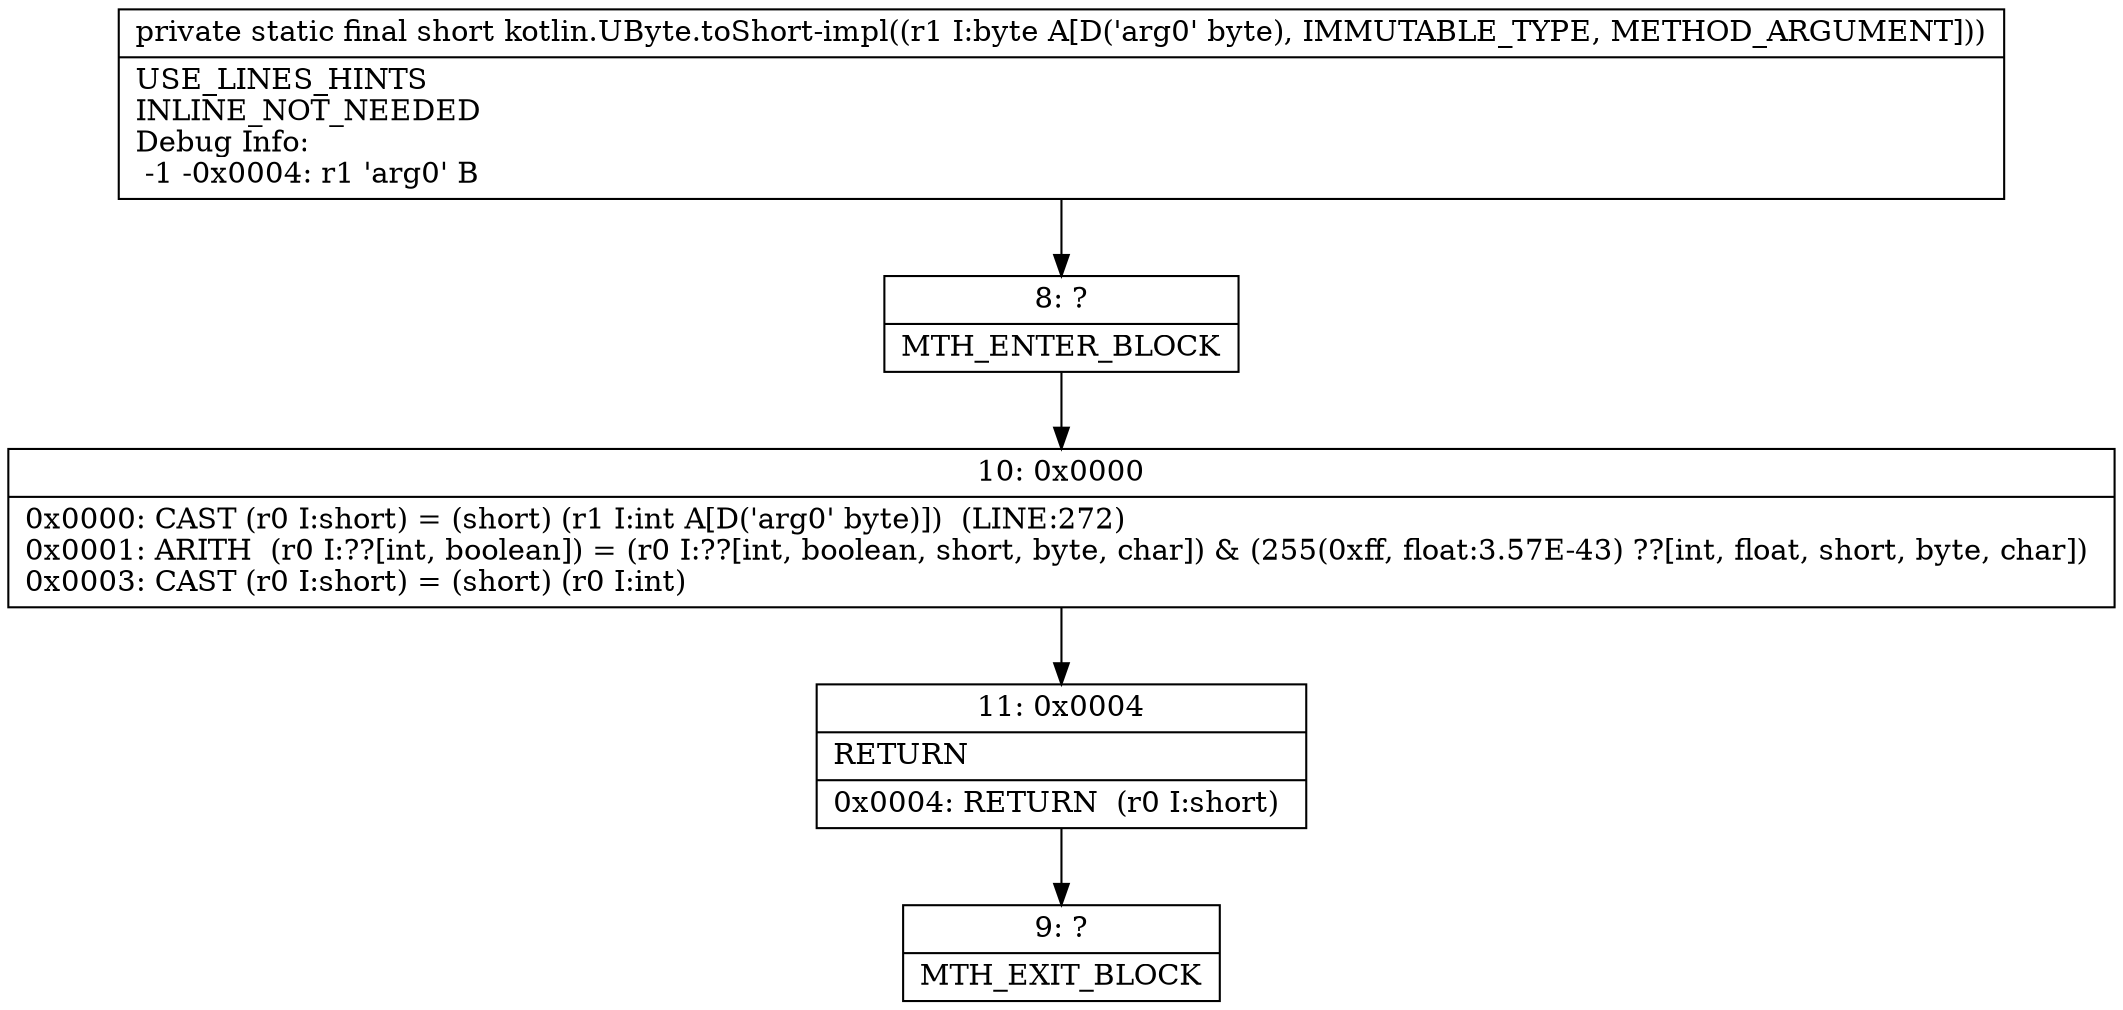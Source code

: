digraph "CFG forkotlin.UByte.toShort\-impl(B)S" {
Node_8 [shape=record,label="{8\:\ ?|MTH_ENTER_BLOCK\l}"];
Node_10 [shape=record,label="{10\:\ 0x0000|0x0000: CAST (r0 I:short) = (short) (r1 I:int A[D('arg0' byte)])  (LINE:272)\l0x0001: ARITH  (r0 I:??[int, boolean]) = (r0 I:??[int, boolean, short, byte, char]) & (255(0xff, float:3.57E\-43) ??[int, float, short, byte, char]) \l0x0003: CAST (r0 I:short) = (short) (r0 I:int) \l}"];
Node_11 [shape=record,label="{11\:\ 0x0004|RETURN\l|0x0004: RETURN  (r0 I:short) \l}"];
Node_9 [shape=record,label="{9\:\ ?|MTH_EXIT_BLOCK\l}"];
MethodNode[shape=record,label="{private static final short kotlin.UByte.toShort\-impl((r1 I:byte A[D('arg0' byte), IMMUTABLE_TYPE, METHOD_ARGUMENT]))  | USE_LINES_HINTS\lINLINE_NOT_NEEDED\lDebug Info:\l  \-1 \-0x0004: r1 'arg0' B\l}"];
MethodNode -> Node_8;Node_8 -> Node_10;
Node_10 -> Node_11;
Node_11 -> Node_9;
}

